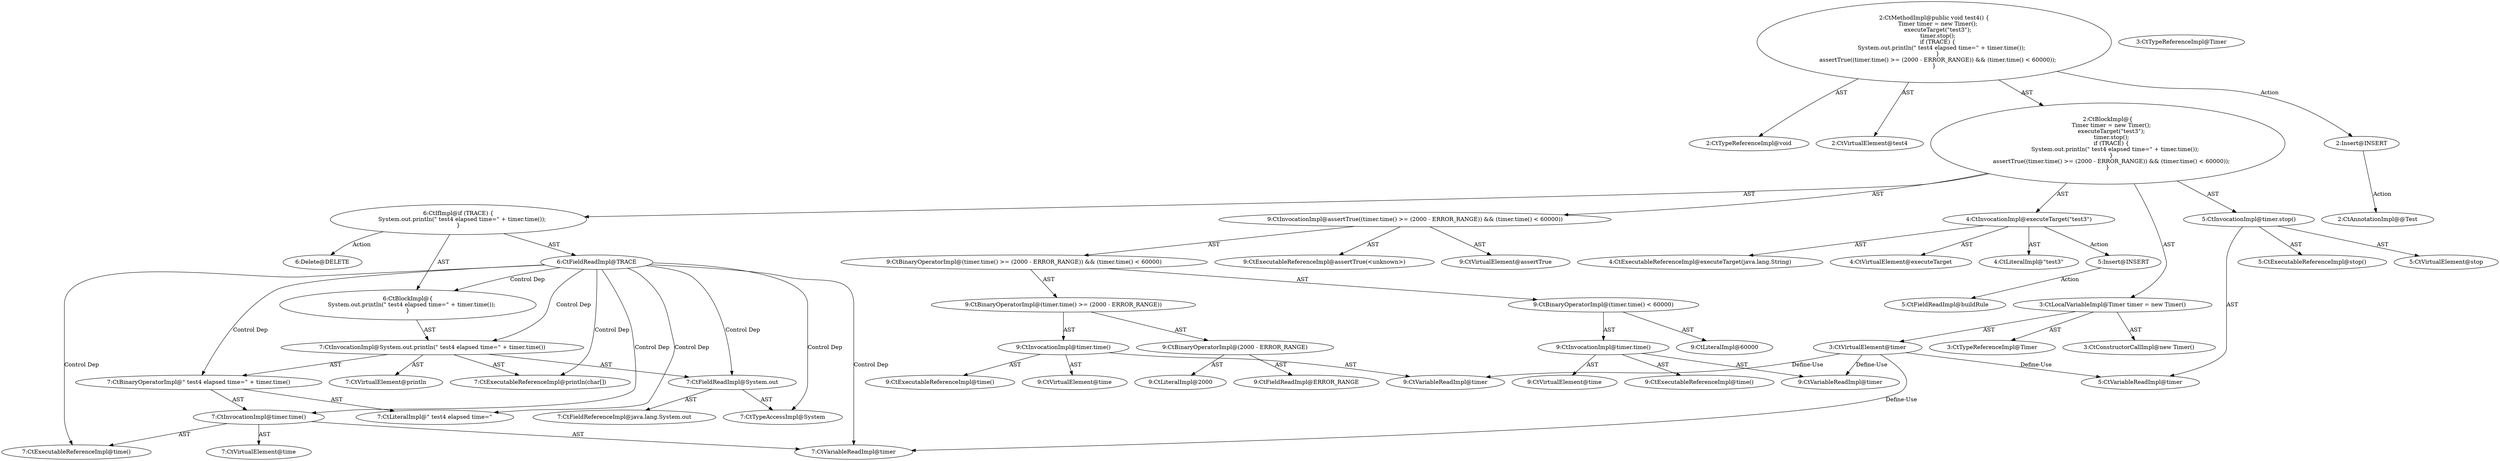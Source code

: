 digraph "test4#?" {
0 [label="2:CtTypeReferenceImpl@void" shape=ellipse]
1 [label="2:CtVirtualElement@test4" shape=ellipse]
2 [label="3:CtTypeReferenceImpl@Timer" shape=ellipse]
3 [label="3:CtTypeReferenceImpl@Timer" shape=ellipse]
4 [label="3:CtConstructorCallImpl@new Timer()" shape=ellipse]
5 [label="3:CtVirtualElement@timer" shape=ellipse]
6 [label="3:CtLocalVariableImpl@Timer timer = new Timer()" shape=ellipse]
7 [label="4:CtExecutableReferenceImpl@executeTarget(java.lang.String)" shape=ellipse]
8 [label="4:CtVirtualElement@executeTarget" shape=ellipse]
9 [label="4:CtLiteralImpl@\"test3\"" shape=ellipse]
10 [label="4:CtInvocationImpl@executeTarget(\"test3\")" shape=ellipse]
11 [label="5:CtExecutableReferenceImpl@stop()" shape=ellipse]
12 [label="5:CtVirtualElement@stop" shape=ellipse]
13 [label="5:CtVariableReadImpl@timer" shape=ellipse]
14 [label="5:CtInvocationImpl@timer.stop()" shape=ellipse]
15 [label="6:CtFieldReadImpl@TRACE" shape=ellipse]
16 [label="7:CtExecutableReferenceImpl@println(char[])" shape=ellipse]
17 [label="7:CtVirtualElement@println" shape=ellipse]
18 [label="7:CtTypeAccessImpl@System" shape=ellipse]
19 [label="7:CtFieldReadImpl@System.out" shape=ellipse]
20 [label="7:CtFieldReferenceImpl@java.lang.System.out" shape=ellipse]
21 [label="7:CtLiteralImpl@\" test4 elapsed time=\"" shape=ellipse]
22 [label="7:CtExecutableReferenceImpl@time()" shape=ellipse]
23 [label="7:CtVirtualElement@time" shape=ellipse]
24 [label="7:CtVariableReadImpl@timer" shape=ellipse]
25 [label="7:CtInvocationImpl@timer.time()" shape=ellipse]
26 [label="7:CtBinaryOperatorImpl@\" test4 elapsed time=\" + timer.time()" shape=ellipse]
27 [label="7:CtInvocationImpl@System.out.println(\" test4 elapsed time=\" + timer.time())" shape=ellipse]
28 [label="6:CtBlockImpl@\{
    System.out.println(\" test4 elapsed time=\" + timer.time());
\}" shape=ellipse]
29 [label="6:CtIfImpl@if (TRACE) \{
    System.out.println(\" test4 elapsed time=\" + timer.time());
\}" shape=ellipse]
30 [label="9:CtExecutableReferenceImpl@assertTrue(<unknown>)" shape=ellipse]
31 [label="9:CtVirtualElement@assertTrue" shape=ellipse]
32 [label="9:CtExecutableReferenceImpl@time()" shape=ellipse]
33 [label="9:CtVirtualElement@time" shape=ellipse]
34 [label="9:CtVariableReadImpl@timer" shape=ellipse]
35 [label="9:CtInvocationImpl@timer.time()" shape=ellipse]
36 [label="9:CtLiteralImpl@2000" shape=ellipse]
37 [label="9:CtFieldReadImpl@ERROR_RANGE" shape=ellipse]
38 [label="9:CtBinaryOperatorImpl@(2000 - ERROR_RANGE)" shape=ellipse]
39 [label="9:CtBinaryOperatorImpl@(timer.time() >= (2000 - ERROR_RANGE))" shape=ellipse]
40 [label="9:CtExecutableReferenceImpl@time()" shape=ellipse]
41 [label="9:CtVirtualElement@time" shape=ellipse]
42 [label="9:CtVariableReadImpl@timer" shape=ellipse]
43 [label="9:CtInvocationImpl@timer.time()" shape=ellipse]
44 [label="9:CtLiteralImpl@60000" shape=ellipse]
45 [label="9:CtBinaryOperatorImpl@(timer.time() < 60000)" shape=ellipse]
46 [label="9:CtBinaryOperatorImpl@(timer.time() >= (2000 - ERROR_RANGE)) && (timer.time() < 60000)" shape=ellipse]
47 [label="9:CtInvocationImpl@assertTrue((timer.time() >= (2000 - ERROR_RANGE)) && (timer.time() < 60000))" shape=ellipse]
48 [label="2:CtBlockImpl@\{
    Timer timer = new Timer();
    executeTarget(\"test3\");
    timer.stop();
    if (TRACE) \{
        System.out.println(\" test4 elapsed time=\" + timer.time());
    \}
    assertTrue((timer.time() >= (2000 - ERROR_RANGE)) && (timer.time() < 60000));
\}" shape=ellipse]
49 [label="2:CtMethodImpl@public void test4() \{
    Timer timer = new Timer();
    executeTarget(\"test3\");
    timer.stop();
    if (TRACE) \{
        System.out.println(\" test4 elapsed time=\" + timer.time());
    \}
    assertTrue((timer.time() >= (2000 - ERROR_RANGE)) && (timer.time() < 60000));
\}" shape=ellipse]
50 [label="6:Delete@DELETE" shape=ellipse]
51 [label="2:Insert@INSERT" shape=ellipse]
52 [label="2:CtAnnotationImpl@@Test" shape=ellipse]
53 [label="5:Insert@INSERT" shape=ellipse]
54 [label="5:CtFieldReadImpl@buildRule" shape=ellipse]
5 -> 13 [label="Define-Use"];
5 -> 24 [label="Define-Use"];
5 -> 34 [label="Define-Use"];
5 -> 42 [label="Define-Use"];
6 -> 5 [label="AST"];
6 -> 2 [label="AST"];
6 -> 4 [label="AST"];
10 -> 8 [label="AST"];
10 -> 7 [label="AST"];
10 -> 9 [label="AST"];
10 -> 53 [label="Action"];
14 -> 12 [label="AST"];
14 -> 13 [label="AST"];
14 -> 11 [label="AST"];
15 -> 28 [label="Control Dep"];
15 -> 27 [label="Control Dep"];
15 -> 16 [label="Control Dep"];
15 -> 19 [label="Control Dep"];
15 -> 18 [label="Control Dep"];
15 -> 26 [label="Control Dep"];
15 -> 21 [label="Control Dep"];
15 -> 25 [label="Control Dep"];
15 -> 22 [label="Control Dep"];
15 -> 24 [label="Control Dep"];
19 -> 18 [label="AST"];
19 -> 20 [label="AST"];
25 -> 23 [label="AST"];
25 -> 24 [label="AST"];
25 -> 22 [label="AST"];
26 -> 21 [label="AST"];
26 -> 25 [label="AST"];
27 -> 17 [label="AST"];
27 -> 19 [label="AST"];
27 -> 16 [label="AST"];
27 -> 26 [label="AST"];
28 -> 27 [label="AST"];
29 -> 15 [label="AST"];
29 -> 28 [label="AST"];
29 -> 50 [label="Action"];
35 -> 33 [label="AST"];
35 -> 34 [label="AST"];
35 -> 32 [label="AST"];
38 -> 36 [label="AST"];
38 -> 37 [label="AST"];
39 -> 35 [label="AST"];
39 -> 38 [label="AST"];
43 -> 41 [label="AST"];
43 -> 42 [label="AST"];
43 -> 40 [label="AST"];
45 -> 43 [label="AST"];
45 -> 44 [label="AST"];
46 -> 39 [label="AST"];
46 -> 45 [label="AST"];
47 -> 31 [label="AST"];
47 -> 30 [label="AST"];
47 -> 46 [label="AST"];
48 -> 6 [label="AST"];
48 -> 10 [label="AST"];
48 -> 14 [label="AST"];
48 -> 29 [label="AST"];
48 -> 47 [label="AST"];
49 -> 1 [label="AST"];
49 -> 0 [label="AST"];
49 -> 48 [label="AST"];
49 -> 51 [label="Action"];
51 -> 52 [label="Action"];
53 -> 54 [label="Action"];
}